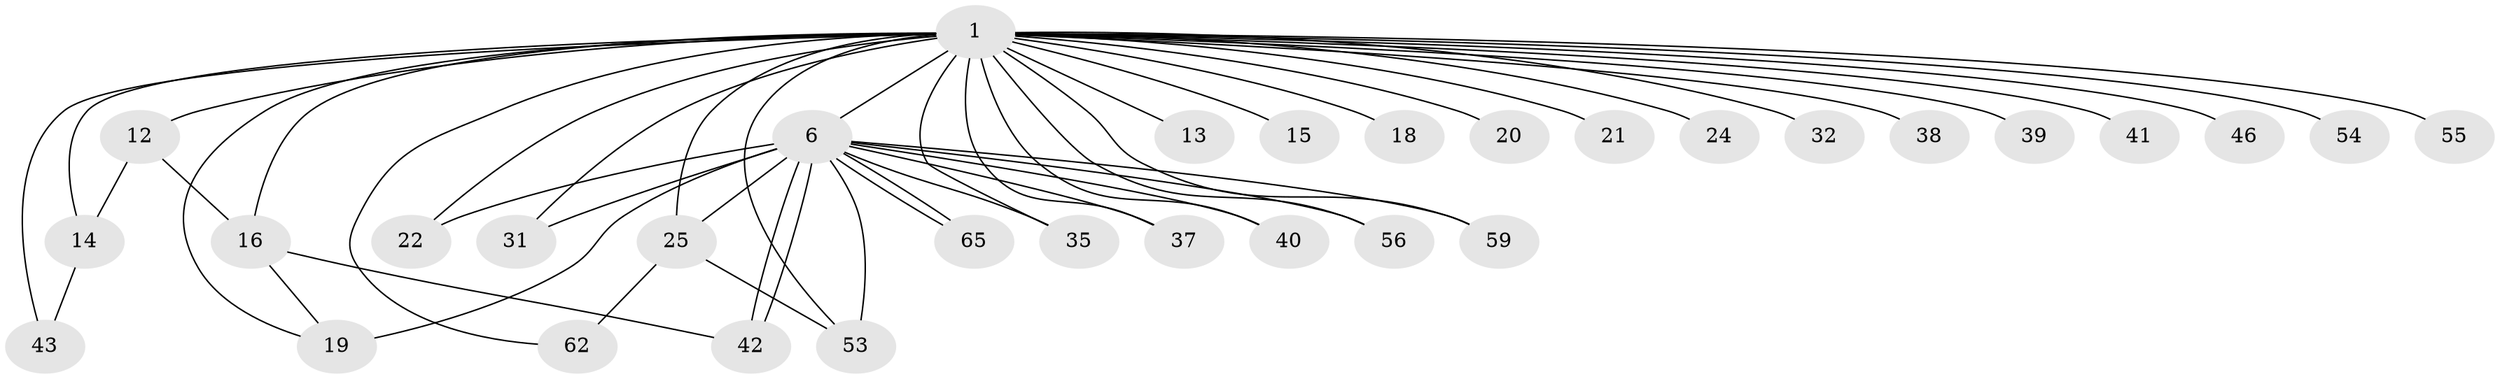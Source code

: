 // original degree distribution, {10: 0.046153846153846156, 21: 0.015384615384615385, 22: 0.03076923076923077, 14: 0.015384615384615385, 28: 0.015384615384615385, 20: 0.015384615384615385, 13: 0.015384615384615385, 4: 0.07692307692307693, 2: 0.5230769230769231, 3: 0.2153846153846154, 5: 0.03076923076923077}
// Generated by graph-tools (version 1.1) at 2025/14/03/09/25 04:14:07]
// undirected, 32 vertices, 50 edges
graph export_dot {
graph [start="1"]
  node [color=gray90,style=filled];
  1 [super="+2"];
  6 [super="+47+30+23"];
  12;
  13;
  14;
  15;
  16 [super="+33"];
  18;
  19;
  20;
  21;
  22;
  24 [super="+48"];
  25 [super="+57"];
  31 [super="+36"];
  32;
  35;
  37;
  38;
  39;
  40 [super="+61"];
  41;
  42 [super="+49"];
  43;
  46;
  53;
  54;
  55;
  56;
  59;
  62;
  65;
  1 -- 6 [weight=15];
  1 -- 31 [weight=2];
  1 -- 12 [weight=2];
  1 -- 13 [weight=2];
  1 -- 14;
  1 -- 15 [weight=2];
  1 -- 16 [weight=2];
  1 -- 18 [weight=2];
  1 -- 19;
  1 -- 20 [weight=2];
  1 -- 21 [weight=2];
  1 -- 22;
  1 -- 24 [weight=2];
  1 -- 25;
  1 -- 32 [weight=2];
  1 -- 35;
  1 -- 37;
  1 -- 38 [weight=2];
  1 -- 39 [weight=2];
  1 -- 40 [weight=2];
  1 -- 41 [weight=2];
  1 -- 43;
  1 -- 46 [weight=2];
  1 -- 53;
  1 -- 54 [weight=2];
  1 -- 55 [weight=2];
  1 -- 56;
  1 -- 59;
  1 -- 62;
  6 -- 22;
  6 -- 25;
  6 -- 31;
  6 -- 35;
  6 -- 42;
  6 -- 42;
  6 -- 53;
  6 -- 56;
  6 -- 59;
  6 -- 65;
  6 -- 65;
  6 -- 40;
  6 -- 37;
  6 -- 19 [weight=2];
  12 -- 14;
  12 -- 16;
  14 -- 43;
  16 -- 19;
  16 -- 42;
  25 -- 53;
  25 -- 62;
}
